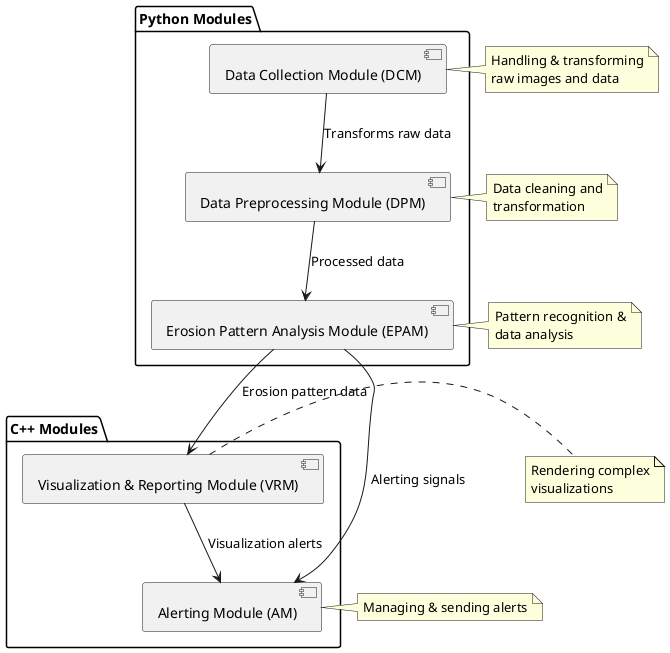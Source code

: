 @startuml Python and C++ Modules Integration - Package Diagram
package "Python Modules" {
    [Data Collection Module (DCM)] as DCM
    [Data Preprocessing Module (DPM)] as DPM
    [Erosion Pattern Analysis Module (EPAM)] as EPAM
}

package "C++ Modules" {
    [Visualization & Reporting Module (VRM)] as VRM
    [Alerting Module (AM)] as AM
}

DCM --> DPM: Transforms raw data
DPM --> EPAM: Processed data
EPAM --> VRM: Erosion pattern data
EPAM --> AM: Alerting signals
VRM --> AM: Visualization alerts

note right of DCM: Handling & transforming\nraw images and data
note right of DPM: Data cleaning and\ntransformation
note right of EPAM: Pattern recognition &\ndata analysis
note right of VRM: Rendering complex\nvisualizations
note right of AM: Managing & sending alerts
@enduml